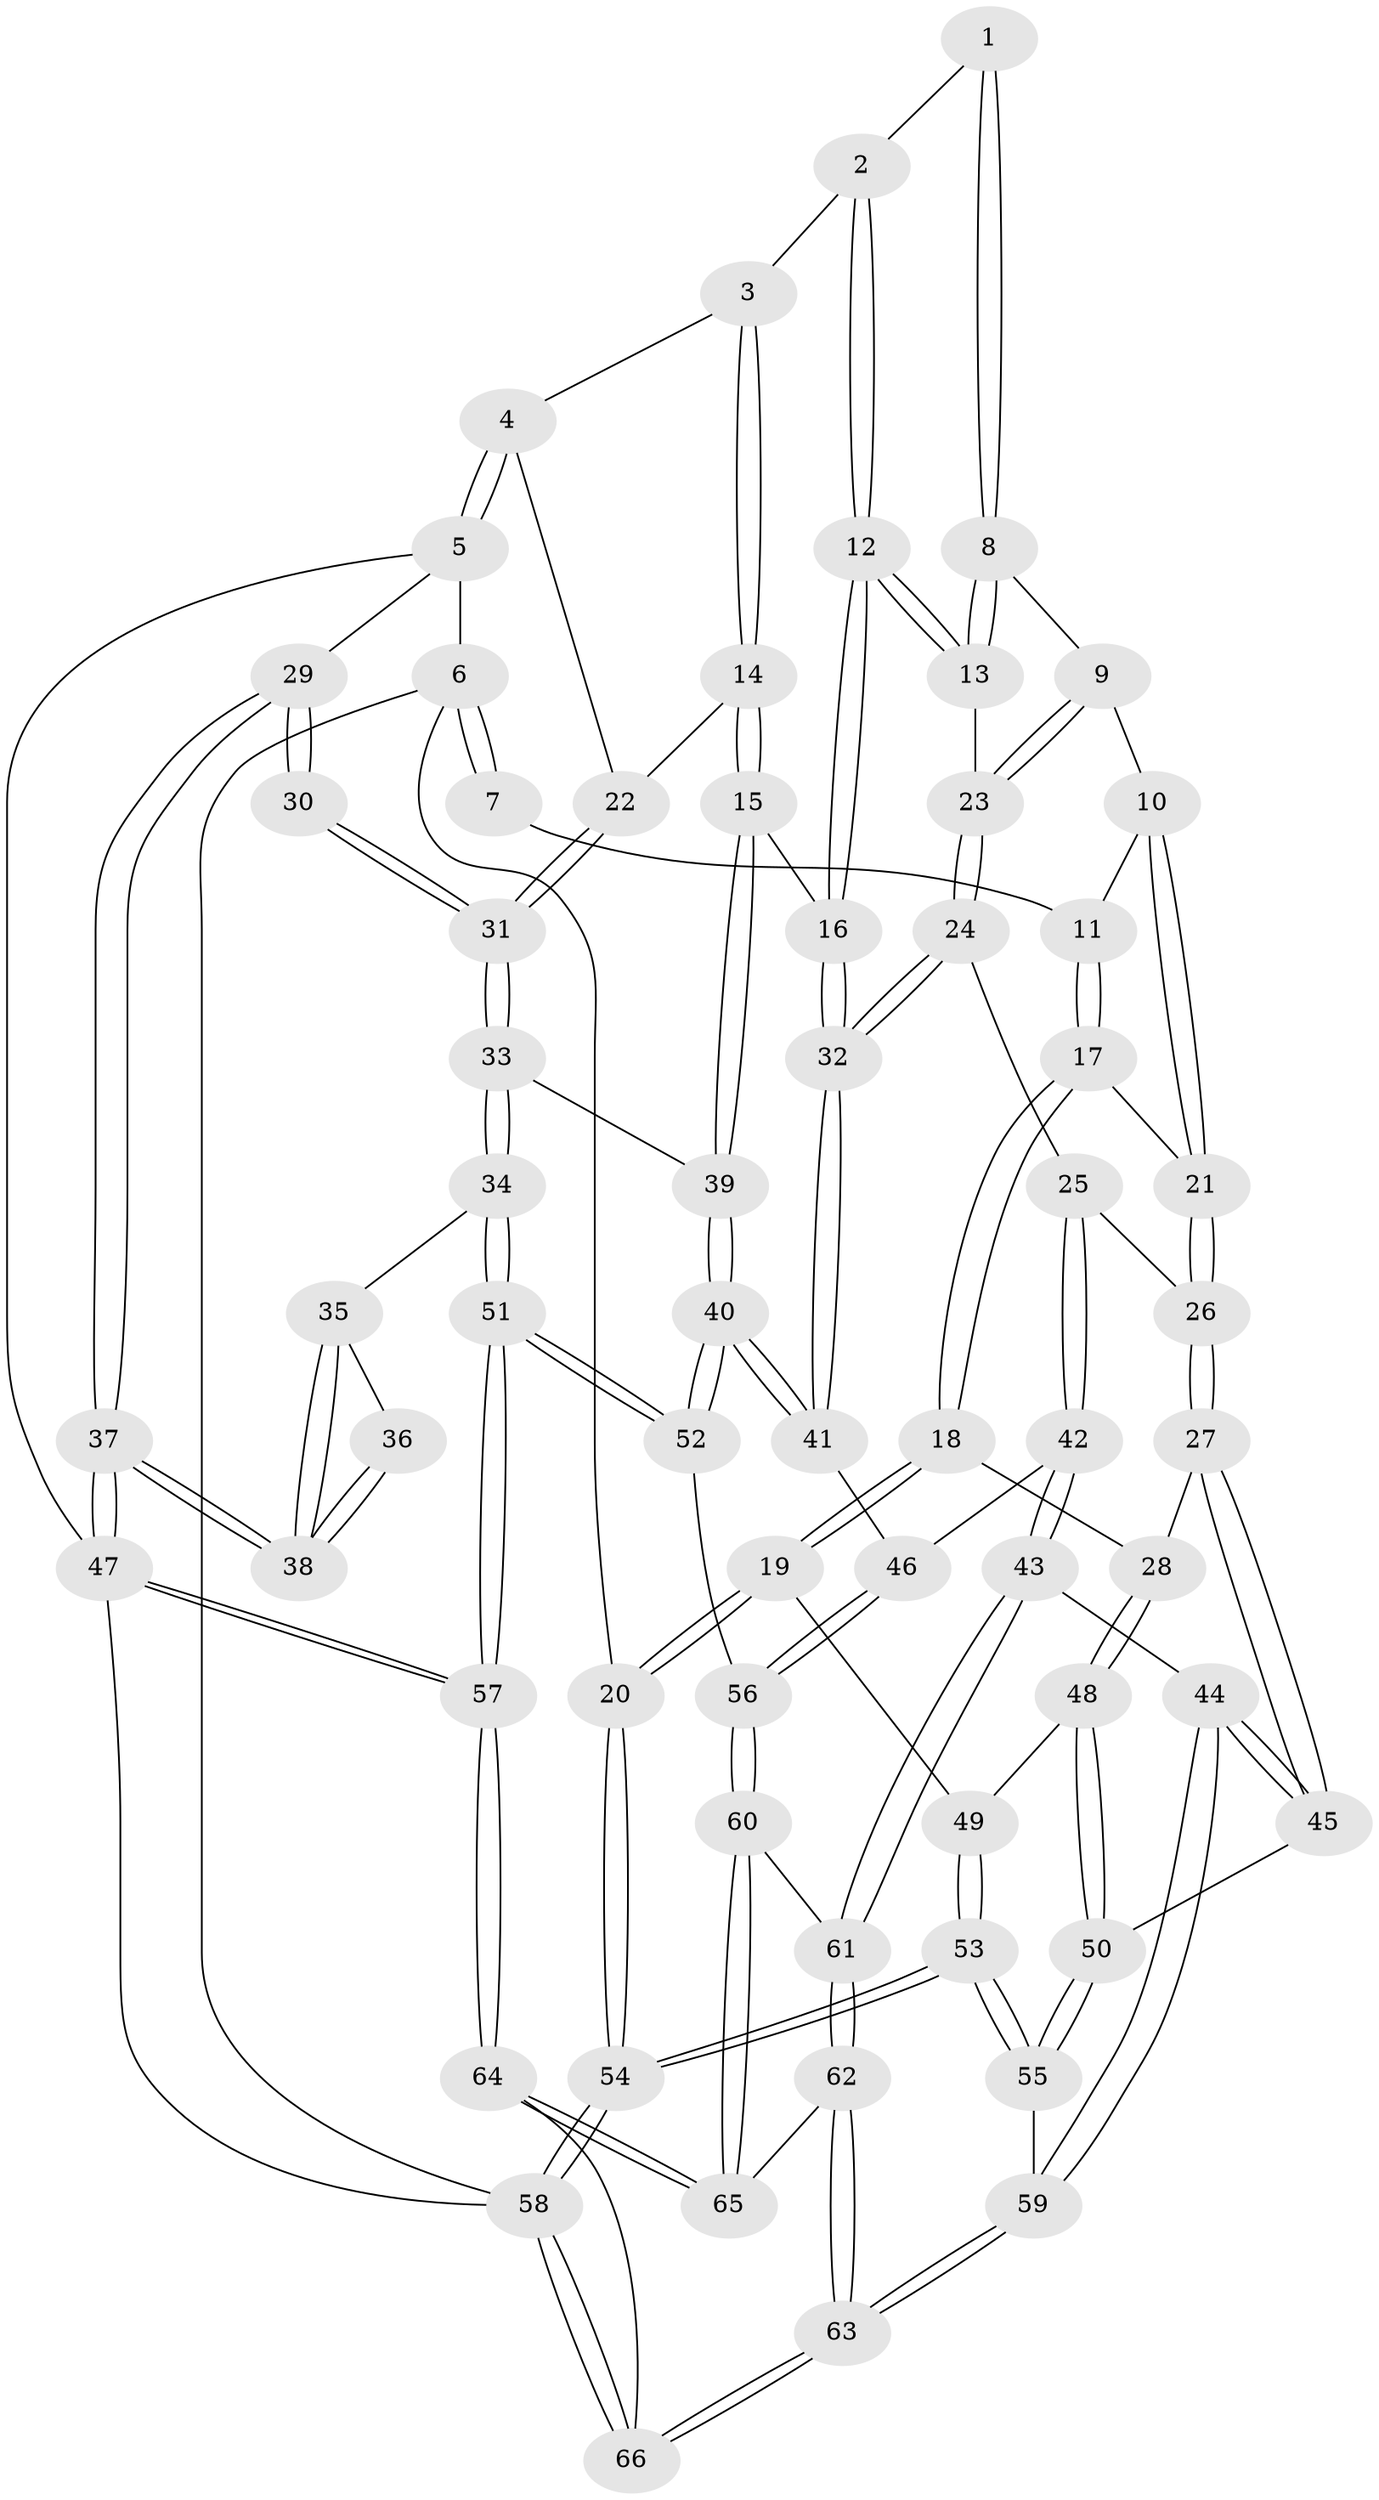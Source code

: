 // Generated by graph-tools (version 1.1) at 2025/27/03/09/25 03:27:10]
// undirected, 66 vertices, 162 edges
graph export_dot {
graph [start="1"]
  node [color=gray90,style=filled];
  1 [pos="+0.5437559644087968+0"];
  2 [pos="+0.6311435435186267+0"];
  3 [pos="+0.6714645314662737+0"];
  4 [pos="+1+0"];
  5 [pos="+1+0"];
  6 [pos="+0+0"];
  7 [pos="+0.04063588257261482+0"];
  8 [pos="+0.47075561257575055+0.09733364049950509"];
  9 [pos="+0.34903038842726297+0.23171265701647487"];
  10 [pos="+0.3457761693943637+0.23128566064424996"];
  11 [pos="+0.14680803146241161+0.044645624162195585"];
  12 [pos="+0.5793331680150141+0.3384799811696913"];
  13 [pos="+0.5209578173096073+0.3154543126141904"];
  14 [pos="+0.6638470048381652+0.3493462131334634"];
  15 [pos="+0.6521766277746925+0.359351462527747"];
  16 [pos="+0.5867262874156106+0.34587850101728695"];
  17 [pos="+0.15584162194108284+0.2813826476014037"];
  18 [pos="+0.13832276493303752+0.3058806189462674"];
  19 [pos="+0+0.36404965926133387"];
  20 [pos="+0+0.332100682926373"];
  21 [pos="+0.25473860599884407+0.28103508582138903"];
  22 [pos="+0.7281745468785049+0.3156291678490751"];
  23 [pos="+0.4012045210925011+0.3296952209943576"];
  24 [pos="+0.400697565226255+0.33100507054632317"];
  25 [pos="+0.3360946508790455+0.41266122430772334"];
  26 [pos="+0.28466561111790084+0.4069344403514835"];
  27 [pos="+0.21702281804114154+0.4278066973436498"];
  28 [pos="+0.2151854204604447+0.42778171771636514"];
  29 [pos="+1+0"];
  30 [pos="+0.965088348763671+0.29841709069889727"];
  31 [pos="+0.8595254728864875+0.3788878352367844"];
  32 [pos="+0.4988554635016528+0.4935247327076363"];
  33 [pos="+0.8335765272841568+0.45186170650975355"];
  34 [pos="+0.8481895166299062+0.523868783890435"];
  35 [pos="+0.9185349874357223+0.5215800598484837"];
  36 [pos="+0.9588542635196915+0.4007871367474262"];
  37 [pos="+1+0.6356903394068493"];
  38 [pos="+1+0.5476739116513434"];
  39 [pos="+0.6750634415751107+0.41250692735966377"];
  40 [pos="+0.664873381652306+0.5750500389331009"];
  41 [pos="+0.49725022640250166+0.5007055597519419"];
  42 [pos="+0.3927217227947289+0.5614266070594085"];
  43 [pos="+0.3812680087858353+0.5843578781828547"];
  44 [pos="+0.323046064295934+0.5903718593991685"];
  45 [pos="+0.30954257767652427+0.5863275709553373"];
  46 [pos="+0.4706236537397414+0.5188519688961103"];
  47 [pos="+1+1"];
  48 [pos="+0.14317509540469697+0.5037713063653547"];
  49 [pos="+0.10379597859666449+0.5029763812530044"];
  50 [pos="+0.2031323339014155+0.5824629275270576"];
  51 [pos="+0.7527627747182736+0.6603846139214674"];
  52 [pos="+0.7013616169735566+0.6423428858901818"];
  53 [pos="+0.006965159807824361+0.6817708369871586"];
  54 [pos="+0+0.8602708934317417"];
  55 [pos="+0.1534990311760458+0.667695892153216"];
  56 [pos="+0.5963272864528869+0.6927919908042941"];
  57 [pos="+1+1"];
  58 [pos="+0+1"];
  59 [pos="+0.226925723312374+0.741323096695964"];
  60 [pos="+0.5683807235996929+0.7092353710279393"];
  61 [pos="+0.4244954723341567+0.6810178291956449"];
  62 [pos="+0.3491808084836565+0.8398013343514382"];
  63 [pos="+0.26714701994357887+0.8955827011027808"];
  64 [pos="+0.7173994130842873+1"];
  65 [pos="+0.5535307549174008+0.87392184164447"];
  66 [pos="+0.1348669620939953+1"];
  1 -- 2;
  1 -- 8;
  1 -- 8;
  2 -- 3;
  2 -- 12;
  2 -- 12;
  3 -- 4;
  3 -- 14;
  3 -- 14;
  4 -- 5;
  4 -- 5;
  4 -- 22;
  5 -- 6;
  5 -- 29;
  5 -- 47;
  6 -- 7;
  6 -- 7;
  6 -- 20;
  6 -- 58;
  7 -- 11;
  8 -- 9;
  8 -- 13;
  8 -- 13;
  9 -- 10;
  9 -- 23;
  9 -- 23;
  10 -- 11;
  10 -- 21;
  10 -- 21;
  11 -- 17;
  11 -- 17;
  12 -- 13;
  12 -- 13;
  12 -- 16;
  12 -- 16;
  13 -- 23;
  14 -- 15;
  14 -- 15;
  14 -- 22;
  15 -- 16;
  15 -- 39;
  15 -- 39;
  16 -- 32;
  16 -- 32;
  17 -- 18;
  17 -- 18;
  17 -- 21;
  18 -- 19;
  18 -- 19;
  18 -- 28;
  19 -- 20;
  19 -- 20;
  19 -- 49;
  20 -- 54;
  20 -- 54;
  21 -- 26;
  21 -- 26;
  22 -- 31;
  22 -- 31;
  23 -- 24;
  23 -- 24;
  24 -- 25;
  24 -- 32;
  24 -- 32;
  25 -- 26;
  25 -- 42;
  25 -- 42;
  26 -- 27;
  26 -- 27;
  27 -- 28;
  27 -- 45;
  27 -- 45;
  28 -- 48;
  28 -- 48;
  29 -- 30;
  29 -- 30;
  29 -- 37;
  29 -- 37;
  30 -- 31;
  30 -- 31;
  31 -- 33;
  31 -- 33;
  32 -- 41;
  32 -- 41;
  33 -- 34;
  33 -- 34;
  33 -- 39;
  34 -- 35;
  34 -- 51;
  34 -- 51;
  35 -- 36;
  35 -- 38;
  35 -- 38;
  36 -- 38;
  36 -- 38;
  37 -- 38;
  37 -- 38;
  37 -- 47;
  37 -- 47;
  39 -- 40;
  39 -- 40;
  40 -- 41;
  40 -- 41;
  40 -- 52;
  40 -- 52;
  41 -- 46;
  42 -- 43;
  42 -- 43;
  42 -- 46;
  43 -- 44;
  43 -- 61;
  43 -- 61;
  44 -- 45;
  44 -- 45;
  44 -- 59;
  44 -- 59;
  45 -- 50;
  46 -- 56;
  46 -- 56;
  47 -- 57;
  47 -- 57;
  47 -- 58;
  48 -- 49;
  48 -- 50;
  48 -- 50;
  49 -- 53;
  49 -- 53;
  50 -- 55;
  50 -- 55;
  51 -- 52;
  51 -- 52;
  51 -- 57;
  51 -- 57;
  52 -- 56;
  53 -- 54;
  53 -- 54;
  53 -- 55;
  53 -- 55;
  54 -- 58;
  54 -- 58;
  55 -- 59;
  56 -- 60;
  56 -- 60;
  57 -- 64;
  57 -- 64;
  58 -- 66;
  58 -- 66;
  59 -- 63;
  59 -- 63;
  60 -- 61;
  60 -- 65;
  60 -- 65;
  61 -- 62;
  61 -- 62;
  62 -- 63;
  62 -- 63;
  62 -- 65;
  63 -- 66;
  63 -- 66;
  64 -- 65;
  64 -- 65;
  64 -- 66;
}
